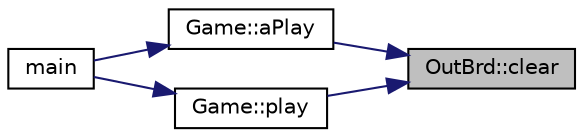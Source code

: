 digraph "OutBrd::clear"
{
 // INTERACTIVE_SVG=YES
 // LATEX_PDF_SIZE
  edge [fontname="Helvetica",fontsize="10",labelfontname="Helvetica",labelfontsize="10"];
  node [fontname="Helvetica",fontsize="10",shape=record];
  rankdir="RL";
  Node1 [label="OutBrd::clear",height=0.2,width=0.4,color="black", fillcolor="grey75", style="filled", fontcolor="black",tooltip=" "];
  Node1 -> Node2 [dir="back",color="midnightblue",fontsize="10",style="solid",fontname="Helvetica"];
  Node2 [label="Game::aPlay",height=0.2,width=0.4,color="black", fillcolor="white", style="filled",URL="$dd/d1f/class_game.html#adc9795bcae2278f21f2510106a68aa4a",tooltip=" "];
  Node2 -> Node3 [dir="back",color="midnightblue",fontsize="10",style="solid",fontname="Helvetica"];
  Node3 [label="main",height=0.2,width=0.4,color="black", fillcolor="white", style="filled",URL="$d6/d4d/_ante___gabrielle___project__2_8cpp.html#a3c04138a5bfe5d72780bb7e82a18e627",tooltip=" "];
  Node1 -> Node4 [dir="back",color="midnightblue",fontsize="10",style="solid",fontname="Helvetica"];
  Node4 [label="Game::play",height=0.2,width=0.4,color="black", fillcolor="white", style="filled",URL="$dd/d1f/class_game.html#aa333825d0bca80e91e53c7e23f053405",tooltip=" "];
  Node4 -> Node3 [dir="back",color="midnightblue",fontsize="10",style="solid",fontname="Helvetica"];
}
